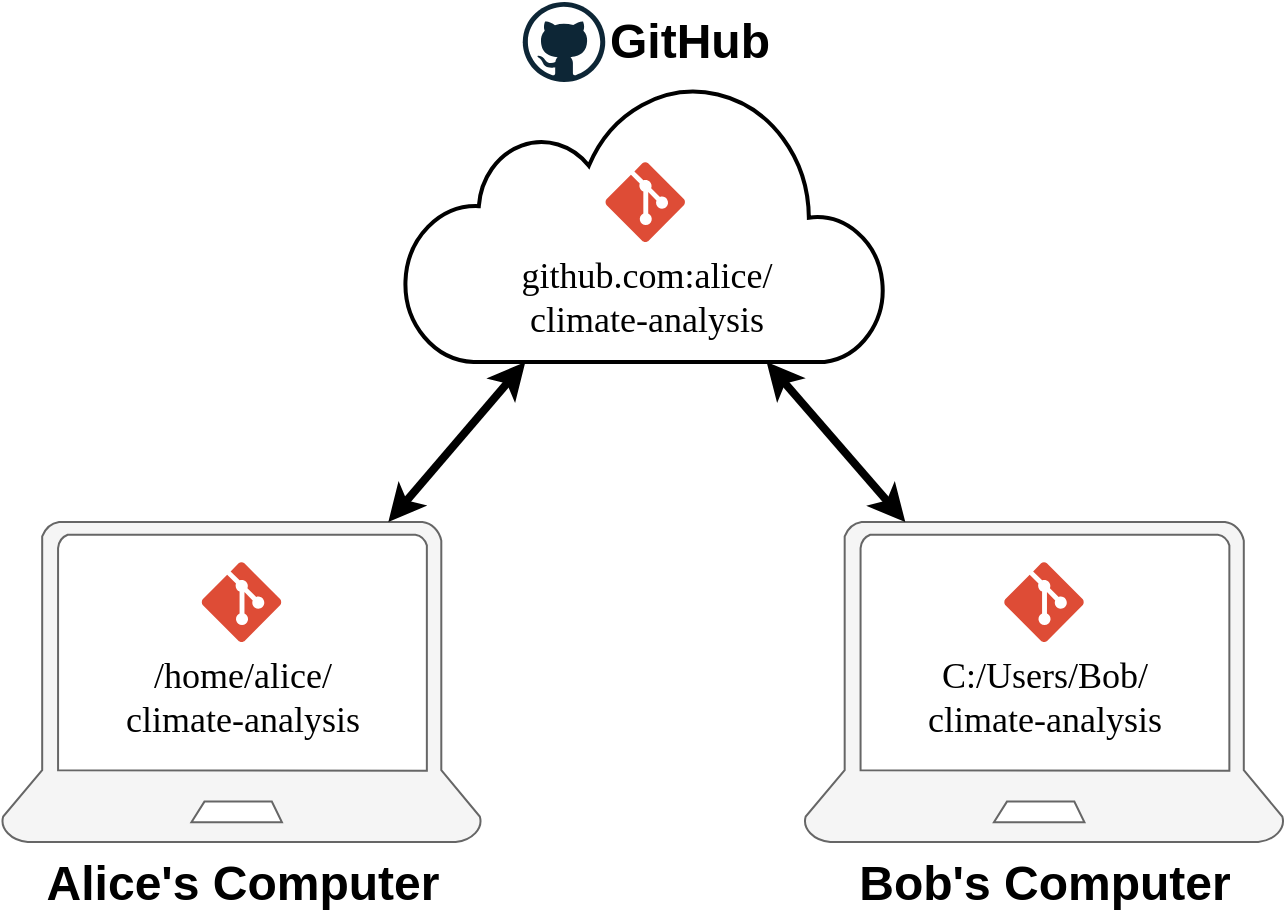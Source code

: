 <mxfile version="26.0.4">
  <diagram name="Page-1" id="ImO7pQp_gJgzQPRzmuX2">
    <mxGraphModel dx="1430" dy="825" grid="1" gridSize="10" guides="1" tooltips="1" connect="1" arrows="1" fold="1" page="1" pageScale="1" pageWidth="1600" pageHeight="1200" math="0" shadow="0">
      <root>
        <mxCell id="0" />
        <mxCell id="1" parent="0" />
        <mxCell id="TXEnXINuF7naIZXelbQ_-22" value="&lt;b&gt;&lt;font style=&quot;font-size: 24px;&quot;&gt;Bob&#39;s Computer&lt;/font&gt;&lt;/b&gt;" style="verticalLabelPosition=bottom;html=1;verticalAlign=top;align=center;strokeColor=#666666;fillColor=#f5f5f5;shape=mxgraph.azure.laptop;pointerEvents=1;fontColor=default;" parent="1" vertex="1">
          <mxGeometry x="800" y="560" width="240" height="160" as="geometry" />
        </mxCell>
        <mxCell id="TXEnXINuF7naIZXelbQ_-32" value="&lt;b&gt;&lt;font style=&quot;font-size: 24px; background-color: light-dark(#ffffff, var(--ge-dark-color, #121212));&quot;&gt;Alice&#39;s Computer&lt;/font&gt;&lt;/b&gt;" style="verticalLabelPosition=bottom;html=1;verticalAlign=top;align=center;strokeColor=#666666;fillColor=#f5f5f5;shape=mxgraph.azure.laptop;pointerEvents=1;fontColor=default;" parent="1" vertex="1">
          <mxGeometry x="398.75" y="560" width="240" height="160" as="geometry" />
        </mxCell>
        <mxCell id="TXEnXINuF7naIZXelbQ_-30" value="" style="endArrow=classic;startArrow=classic;html=1;rounded=0;strokeWidth=4;" parent="1" source="TXEnXINuF7naIZXelbQ_-26" edge="1">
          <mxGeometry width="100" height="100" relative="1" as="geometry">
            <mxPoint x="750" y="660" as="sourcePoint" />
            <mxPoint x="592.159" y="560" as="targetPoint" />
          </mxGeometry>
        </mxCell>
        <mxCell id="TXEnXINuF7naIZXelbQ_-31" value="" style="endArrow=classic;startArrow=classic;html=1;rounded=0;strokeWidth=4;" parent="1" source="TXEnXINuF7naIZXelbQ_-22" target="TXEnXINuF7naIZXelbQ_-26" edge="1">
          <mxGeometry width="100" height="100" relative="1" as="geometry">
            <mxPoint x="670" y="490" as="sourcePoint" />
            <mxPoint x="600" y="570" as="targetPoint" />
          </mxGeometry>
        </mxCell>
        <mxCell id="TXEnXINuF7naIZXelbQ_-11" value="&lt;font style=&quot;font-size: 18px;&quot;&gt;&lt;span&gt;/home/alice/&lt;/span&gt;&lt;/font&gt;&lt;div&gt;&lt;font style=&quot;font-size: 18px;&quot;&gt;&lt;span&gt;climate-analysis&lt;/span&gt;&lt;/font&gt;&lt;/div&gt;" style="verticalLabelPosition=bottom;html=1;verticalAlign=top;align=center;shape=mxgraph.azure.git_repository;fillColor=#DE4C36;strokeColor=none;fontFamily=Lucida Console;fontStyle=0" parent="1" vertex="1">
          <mxGeometry x="498.75" y="580" width="40" height="40" as="geometry" />
        </mxCell>
        <mxCell id="TXEnXINuF7naIZXelbQ_-2" value="&lt;b&gt;GitHub&lt;/b&gt;" style="dashed=0;outlineConnect=0;html=1;align=left;labelPosition=right;verticalLabelPosition=middle;verticalAlign=middle;shape=mxgraph.weblogos.github;fontSize=24;fillColor=#000000;strokeColor=#000000;" parent="1" vertex="1">
          <mxGeometry x="659.38" y="300" width="41.25" height="40" as="geometry" />
        </mxCell>
        <mxCell id="TXEnXINuF7naIZXelbQ_-13" value="&lt;font style=&quot;font-size: 18px;&quot;&gt;&lt;span&gt;C:/Users/Bob/&lt;/span&gt;&lt;/font&gt;&lt;div&gt;&lt;font style=&quot;font-size: 18px;&quot;&gt;&lt;span&gt;climate-analysis&lt;/span&gt;&lt;/font&gt;&lt;/div&gt;" style="verticalLabelPosition=bottom;html=1;verticalAlign=top;align=center;strokeColor=none;fillColor=#DE4C36;shape=mxgraph.azure.git_repository;fontFamily=Lucida Console;fontStyle=0" parent="1" vertex="1">
          <mxGeometry x="900" y="580" width="40" height="40" as="geometry" />
        </mxCell>
        <mxCell id="TXEnXINuF7naIZXelbQ_-26" value="" style="html=1;verticalLabelPosition=bottom;align=center;labelBackgroundColor=#ffffff;verticalAlign=top;strokeWidth=2;shadow=0;dashed=0;shape=mxgraph.ios7.icons.cloud;fillColor=none;fontColor=default;" parent="1" vertex="1">
          <mxGeometry x="600" y="340" width="241.25" height="140" as="geometry" />
        </mxCell>
        <mxCell id="TXEnXINuF7naIZXelbQ_-15" value="&lt;span style=&quot;font-size: 18px;&quot;&gt;&lt;span&gt;github.com:alice/&lt;/span&gt;&lt;/span&gt;&lt;div&gt;&lt;span style=&quot;font-size: 18px;&quot;&gt;&lt;span&gt;climate-analysis&lt;/span&gt;&lt;/span&gt;&lt;/div&gt;" style="verticalLabelPosition=bottom;html=1;verticalAlign=top;align=center;strokeColor=none;fillColor=#DE4C36;shape=mxgraph.azure.git_repository;fontColor=default;fontFamily=Lucida Console;fontStyle=0" parent="1" vertex="1">
          <mxGeometry x="700.63" y="380" width="40" height="40" as="geometry" />
        </mxCell>
      </root>
    </mxGraphModel>
  </diagram>
</mxfile>

